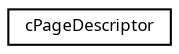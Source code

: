 digraph "Graphical Class Hierarchy"
{
  edge [fontname="Sans",fontsize="8",labelfontname="Sans",labelfontsize="8"];
  node [fontname="Sans",fontsize="8",shape=record];
  rankdir="LR";
  Node1 [label="cPageDescriptor",height=0.2,width=0.4,color="black", fillcolor="white", style="filled",URL="$classc_page_descriptor.html"];
}
